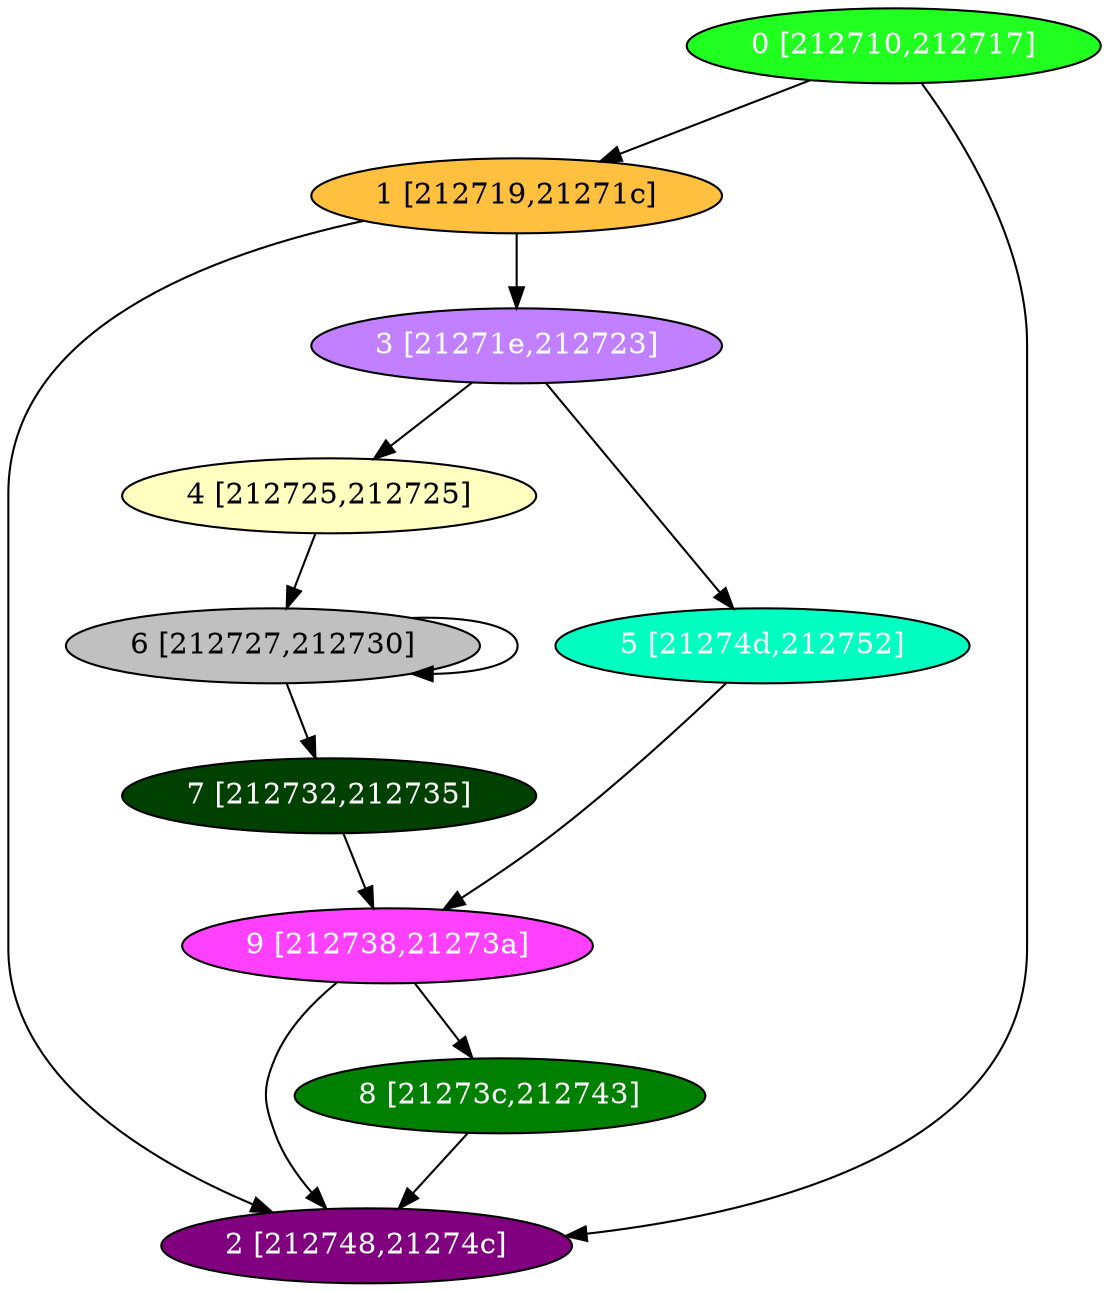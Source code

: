 diGraph libnss3{
	libnss3_0  [style=filled fillcolor="#20FF20" fontcolor="#ffffff" shape=oval label="0 [212710,212717]"]
	libnss3_1  [style=filled fillcolor="#FFC040" fontcolor="#000000" shape=oval label="1 [212719,21271c]"]
	libnss3_2  [style=filled fillcolor="#800080" fontcolor="#ffffff" shape=oval label="2 [212748,21274c]"]
	libnss3_3  [style=filled fillcolor="#C080FF" fontcolor="#ffffff" shape=oval label="3 [21271e,212723]"]
	libnss3_4  [style=filled fillcolor="#FFFFC0" fontcolor="#000000" shape=oval label="4 [212725,212725]"]
	libnss3_5  [style=filled fillcolor="#00FFC0" fontcolor="#ffffff" shape=oval label="5 [21274d,212752]"]
	libnss3_6  [style=filled fillcolor="#C0C0C0" fontcolor="#000000" shape=oval label="6 [212727,212730]"]
	libnss3_7  [style=filled fillcolor="#004000" fontcolor="#ffffff" shape=oval label="7 [212732,212735]"]
	libnss3_8  [style=filled fillcolor="#008000" fontcolor="#ffffff" shape=oval label="8 [21273c,212743]"]
	libnss3_9  [style=filled fillcolor="#FF40FF" fontcolor="#ffffff" shape=oval label="9 [212738,21273a]"]

	libnss3_0 -> libnss3_1
	libnss3_0 -> libnss3_2
	libnss3_1 -> libnss3_2
	libnss3_1 -> libnss3_3
	libnss3_3 -> libnss3_4
	libnss3_3 -> libnss3_5
	libnss3_4 -> libnss3_6
	libnss3_5 -> libnss3_9
	libnss3_6 -> libnss3_6
	libnss3_6 -> libnss3_7
	libnss3_7 -> libnss3_9
	libnss3_8 -> libnss3_2
	libnss3_9 -> libnss3_2
	libnss3_9 -> libnss3_8
}